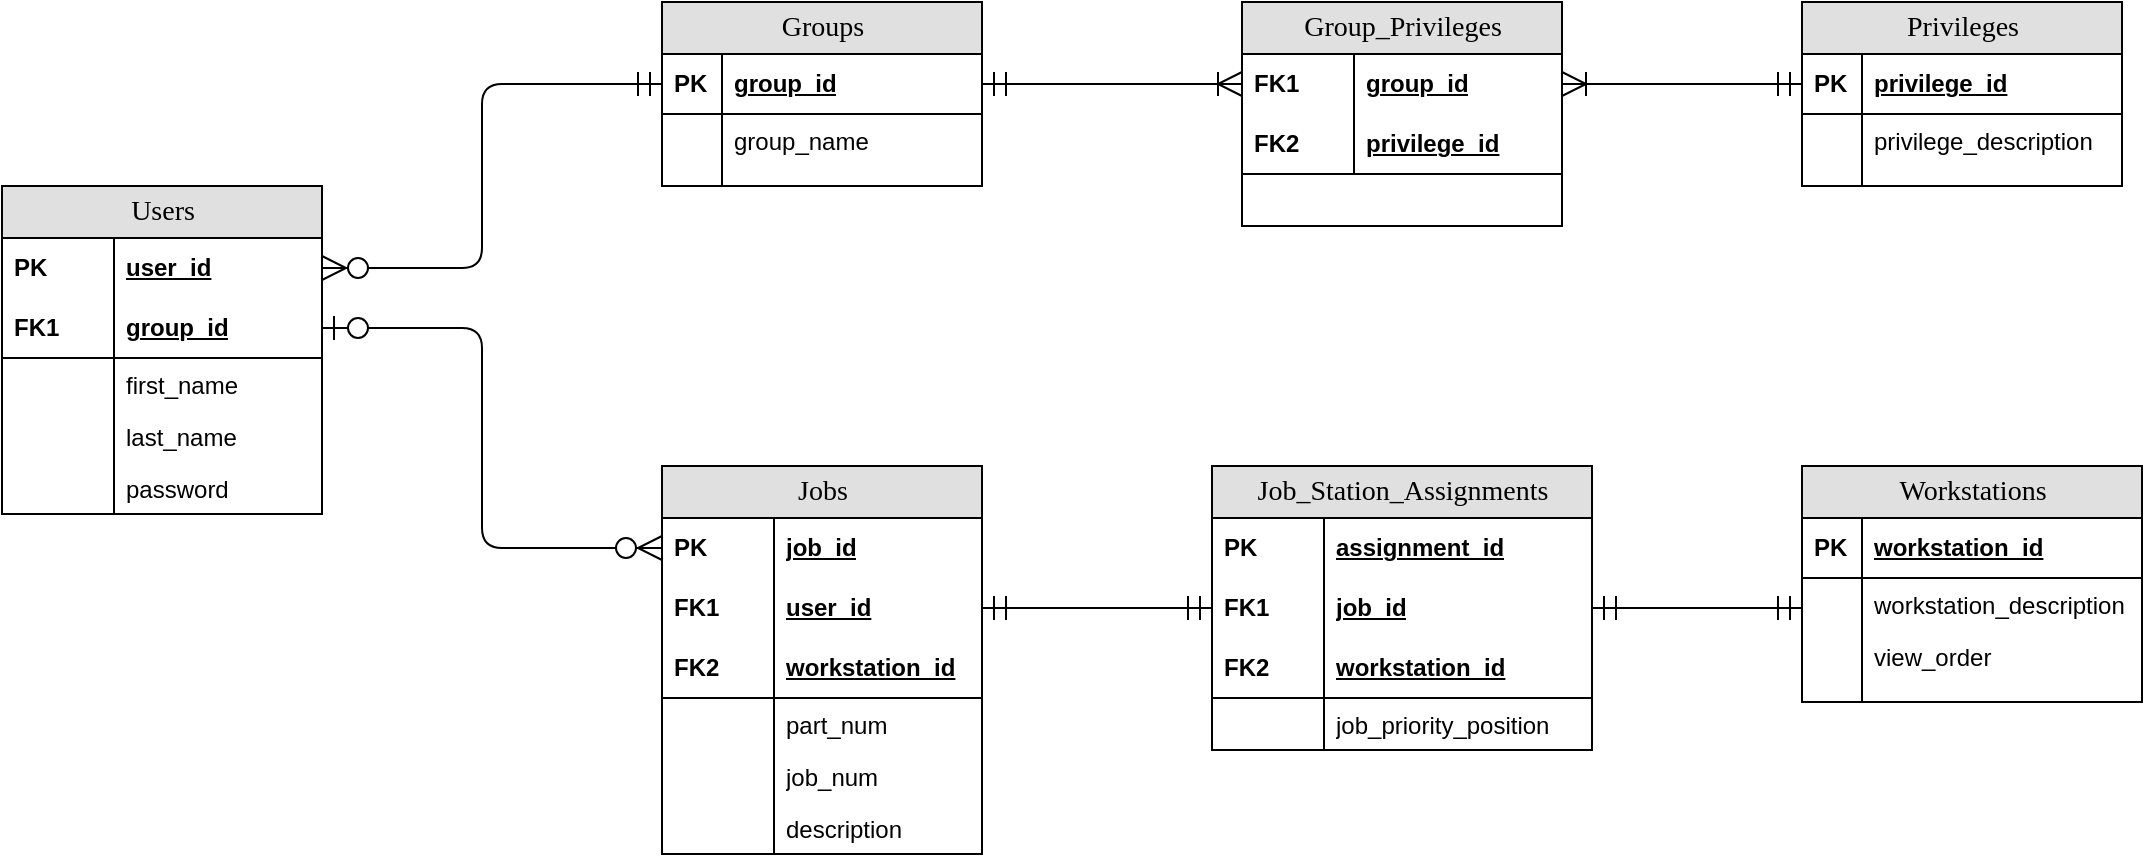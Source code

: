 <mxfile version="14.6.0" type="device"><diagram name="Page-1" id="e56a1550-8fbb-45ad-956c-1786394a9013"><mxGraphModel dx="2031" dy="1089" grid="1" gridSize="10" guides="1" tooltips="1" connect="1" arrows="1" fold="1" page="1" pageScale="1" pageWidth="1100" pageHeight="850" background="none" math="0" shadow="0"><root><mxCell id="0"/><mxCell id="1" parent="0"/><mxCell id="BAYoKluvM_x1t9eeM57r-33" value="Users" style="swimlane;html=1;fontStyle=0;childLayout=stackLayout;horizontal=1;startSize=26;fillColor=#e0e0e0;horizontalStack=0;resizeParent=1;resizeLast=0;collapsible=1;marginBottom=0;swimlaneFillColor=#ffffff;align=center;rounded=0;shadow=0;comic=0;labelBackgroundColor=none;strokeWidth=1;fontFamily=Verdana;fontSize=14" vertex="1" parent="1"><mxGeometry x="15" y="312" width="160" height="164" as="geometry"><mxRectangle x="250" y="710" width="70" height="26" as="alternateBounds"/></mxGeometry></mxCell><mxCell id="BAYoKluvM_x1t9eeM57r-34" value="user_id" style="shape=partialRectangle;top=0;left=0;right=0;bottom=0;html=1;align=left;verticalAlign=middle;fillColor=none;spacingLeft=60;spacingRight=4;whiteSpace=wrap;overflow=hidden;rotatable=0;points=[[0,0.5],[1,0.5]];portConstraint=eastwest;dropTarget=0;fontStyle=5;" vertex="1" parent="BAYoKluvM_x1t9eeM57r-33"><mxGeometry y="26" width="160" height="30" as="geometry"/></mxCell><mxCell id="BAYoKluvM_x1t9eeM57r-35" value="PK" style="shape=partialRectangle;fontStyle=1;top=0;left=0;bottom=0;html=1;fillColor=none;align=left;verticalAlign=middle;spacingLeft=4;spacingRight=4;whiteSpace=wrap;overflow=hidden;rotatable=0;points=[];portConstraint=eastwest;part=1;" vertex="1" connectable="0" parent="BAYoKluvM_x1t9eeM57r-34"><mxGeometry width="56" height="30" as="geometry"/></mxCell><mxCell id="BAYoKluvM_x1t9eeM57r-36" value="group_id" style="shape=partialRectangle;top=0;left=0;right=0;bottom=1;html=1;align=left;verticalAlign=middle;fillColor=none;spacingLeft=60;spacingRight=4;whiteSpace=wrap;overflow=hidden;rotatable=0;points=[[0,0.5],[1,0.5]];portConstraint=eastwest;dropTarget=0;fontStyle=5;" vertex="1" parent="BAYoKluvM_x1t9eeM57r-33"><mxGeometry y="56" width="160" height="30" as="geometry"/></mxCell><mxCell id="BAYoKluvM_x1t9eeM57r-37" value="FK1" style="shape=partialRectangle;fontStyle=1;top=0;left=0;bottom=0;html=1;fillColor=none;align=left;verticalAlign=middle;spacingLeft=4;spacingRight=4;whiteSpace=wrap;overflow=hidden;rotatable=0;points=[];portConstraint=eastwest;part=1;" vertex="1" connectable="0" parent="BAYoKluvM_x1t9eeM57r-36"><mxGeometry width="56" height="30" as="geometry"/></mxCell><mxCell id="BAYoKluvM_x1t9eeM57r-38" value="first_name&lt;br&gt;" style="shape=partialRectangle;top=0;left=0;right=0;bottom=0;html=1;align=left;verticalAlign=top;fillColor=none;spacingLeft=60;spacingRight=4;whiteSpace=wrap;overflow=hidden;rotatable=0;points=[[0,0.5],[1,0.5]];portConstraint=eastwest;dropTarget=0;" vertex="1" parent="BAYoKluvM_x1t9eeM57r-33"><mxGeometry y="86" width="160" height="26" as="geometry"/></mxCell><mxCell id="BAYoKluvM_x1t9eeM57r-39" value="" style="shape=partialRectangle;top=0;left=0;bottom=0;html=1;fillColor=none;align=left;verticalAlign=top;spacingLeft=4;spacingRight=4;whiteSpace=wrap;overflow=hidden;rotatable=0;points=[];portConstraint=eastwest;part=1;" vertex="1" connectable="0" parent="BAYoKluvM_x1t9eeM57r-38"><mxGeometry width="56" height="26" as="geometry"/></mxCell><mxCell id="BAYoKluvM_x1t9eeM57r-40" value="last_name" style="shape=partialRectangle;top=0;left=0;right=0;bottom=0;html=1;align=left;verticalAlign=top;fillColor=none;spacingLeft=60;spacingRight=4;whiteSpace=wrap;overflow=hidden;rotatable=0;points=[[0,0.5],[1,0.5]];portConstraint=eastwest;dropTarget=0;" vertex="1" parent="BAYoKluvM_x1t9eeM57r-33"><mxGeometry y="112" width="160" height="26" as="geometry"/></mxCell><mxCell id="BAYoKluvM_x1t9eeM57r-41" value="" style="shape=partialRectangle;top=0;left=0;bottom=0;html=1;fillColor=none;align=left;verticalAlign=top;spacingLeft=4;spacingRight=4;whiteSpace=wrap;overflow=hidden;rotatable=0;points=[];portConstraint=eastwest;part=1;" vertex="1" connectable="0" parent="BAYoKluvM_x1t9eeM57r-40"><mxGeometry width="56" height="26" as="geometry"/></mxCell><mxCell id="BAYoKluvM_x1t9eeM57r-42" value="password" style="shape=partialRectangle;top=0;left=0;right=0;bottom=0;html=1;align=left;verticalAlign=top;fillColor=none;spacingLeft=60;spacingRight=4;whiteSpace=wrap;overflow=hidden;rotatable=0;points=[[0,0.5],[1,0.5]];portConstraint=eastwest;dropTarget=0;" vertex="1" parent="BAYoKluvM_x1t9eeM57r-33"><mxGeometry y="138" width="160" height="26" as="geometry"/></mxCell><mxCell id="BAYoKluvM_x1t9eeM57r-43" value="" style="shape=partialRectangle;top=0;left=0;bottom=0;html=1;fillColor=none;align=left;verticalAlign=top;spacingLeft=4;spacingRight=4;whiteSpace=wrap;overflow=hidden;rotatable=0;points=[];portConstraint=eastwest;part=1;" vertex="1" connectable="0" parent="BAYoKluvM_x1t9eeM57r-42"><mxGeometry width="56" height="26" as="geometry"/></mxCell><mxCell id="BAYoKluvM_x1t9eeM57r-44" value="Groups" style="swimlane;html=1;fontStyle=0;childLayout=stackLayout;horizontal=1;startSize=26;fillColor=#e0e0e0;horizontalStack=0;resizeParent=1;resizeLast=0;collapsible=1;marginBottom=0;swimlaneFillColor=#ffffff;align=center;rounded=0;shadow=0;comic=0;labelBackgroundColor=none;strokeWidth=1;fontFamily=Verdana;fontSize=14" vertex="1" parent="1"><mxGeometry x="345" y="220" width="160" height="92" as="geometry"><mxRectangle x="30" y="358" width="70" height="26" as="alternateBounds"/></mxGeometry></mxCell><mxCell id="BAYoKluvM_x1t9eeM57r-45" value="group_id" style="shape=partialRectangle;top=0;left=0;right=0;bottom=1;html=1;align=left;verticalAlign=middle;fillColor=none;spacingLeft=34;spacingRight=4;whiteSpace=wrap;overflow=hidden;rotatable=0;points=[[0,0.5],[1,0.5]];portConstraint=eastwest;dropTarget=0;fontStyle=5;" vertex="1" parent="BAYoKluvM_x1t9eeM57r-44"><mxGeometry y="26" width="160" height="30" as="geometry"/></mxCell><mxCell id="BAYoKluvM_x1t9eeM57r-46" value="&lt;b&gt;PK&lt;/b&gt;" style="shape=partialRectangle;top=0;left=0;bottom=0;html=1;fillColor=none;align=left;verticalAlign=middle;spacingLeft=4;spacingRight=4;whiteSpace=wrap;overflow=hidden;rotatable=0;points=[];portConstraint=eastwest;part=1;" vertex="1" connectable="0" parent="BAYoKluvM_x1t9eeM57r-45"><mxGeometry width="30" height="30" as="geometry"/></mxCell><mxCell id="BAYoKluvM_x1t9eeM57r-47" value="group_name" style="shape=partialRectangle;top=0;left=0;right=0;bottom=0;html=1;align=left;verticalAlign=top;fillColor=none;spacingLeft=34;spacingRight=4;whiteSpace=wrap;overflow=hidden;rotatable=0;points=[[0,0.5],[1,0.5]];portConstraint=eastwest;dropTarget=0;" vertex="1" parent="BAYoKluvM_x1t9eeM57r-44"><mxGeometry y="56" width="160" height="26" as="geometry"/></mxCell><mxCell id="BAYoKluvM_x1t9eeM57r-48" value="" style="shape=partialRectangle;top=0;left=0;bottom=0;html=1;fillColor=none;align=left;verticalAlign=top;spacingLeft=4;spacingRight=4;whiteSpace=wrap;overflow=hidden;rotatable=0;points=[];portConstraint=eastwest;part=1;" vertex="1" connectable="0" parent="BAYoKluvM_x1t9eeM57r-47"><mxGeometry width="30" height="26" as="geometry"/></mxCell><mxCell id="BAYoKluvM_x1t9eeM57r-53" value="" style="shape=partialRectangle;top=0;left=0;right=0;bottom=0;html=1;align=left;verticalAlign=top;fillColor=none;spacingLeft=34;spacingRight=4;whiteSpace=wrap;overflow=hidden;rotatable=0;points=[[0,0.5],[1,0.5]];portConstraint=eastwest;dropTarget=0;" vertex="1" parent="BAYoKluvM_x1t9eeM57r-44"><mxGeometry y="82" width="160" height="10" as="geometry"/></mxCell><mxCell id="BAYoKluvM_x1t9eeM57r-54" value="" style="shape=partialRectangle;top=0;left=0;bottom=0;html=1;fillColor=none;align=left;verticalAlign=top;spacingLeft=4;spacingRight=4;whiteSpace=wrap;overflow=hidden;rotatable=0;points=[];portConstraint=eastwest;part=1;" vertex="1" connectable="0" parent="BAYoKluvM_x1t9eeM57r-53"><mxGeometry width="30" height="10" as="geometry"/></mxCell><mxCell id="BAYoKluvM_x1t9eeM57r-55" value="Privileges" style="swimlane;html=1;fontStyle=0;childLayout=stackLayout;horizontal=1;startSize=26;fillColor=#e0e0e0;horizontalStack=0;resizeParent=1;resizeLast=0;collapsible=1;marginBottom=0;swimlaneFillColor=#ffffff;align=center;rounded=0;shadow=0;comic=0;labelBackgroundColor=none;strokeWidth=1;fontFamily=Verdana;fontSize=14" vertex="1" parent="1"><mxGeometry x="915" y="220" width="160" height="92" as="geometry"><mxRectangle x="30" y="358" width="70" height="26" as="alternateBounds"/></mxGeometry></mxCell><mxCell id="BAYoKluvM_x1t9eeM57r-56" value="privilege_id" style="shape=partialRectangle;top=0;left=0;right=0;bottom=1;html=1;align=left;verticalAlign=middle;fillColor=none;spacingLeft=34;spacingRight=4;whiteSpace=wrap;overflow=hidden;rotatable=0;points=[[0,0.5],[1,0.5]];portConstraint=eastwest;dropTarget=0;fontStyle=5;" vertex="1" parent="BAYoKluvM_x1t9eeM57r-55"><mxGeometry y="26" width="160" height="30" as="geometry"/></mxCell><mxCell id="BAYoKluvM_x1t9eeM57r-57" value="&lt;b&gt;PK&lt;/b&gt;" style="shape=partialRectangle;top=0;left=0;bottom=0;html=1;fillColor=none;align=left;verticalAlign=middle;spacingLeft=4;spacingRight=4;whiteSpace=wrap;overflow=hidden;rotatable=0;points=[];portConstraint=eastwest;part=1;" vertex="1" connectable="0" parent="BAYoKluvM_x1t9eeM57r-56"><mxGeometry width="30" height="30" as="geometry"/></mxCell><mxCell id="BAYoKluvM_x1t9eeM57r-58" value="privilege_description" style="shape=partialRectangle;top=0;left=0;right=0;bottom=0;html=1;align=left;verticalAlign=top;fillColor=none;spacingLeft=34;spacingRight=4;whiteSpace=wrap;overflow=hidden;rotatable=0;points=[[0,0.5],[1,0.5]];portConstraint=eastwest;dropTarget=0;" vertex="1" parent="BAYoKluvM_x1t9eeM57r-55"><mxGeometry y="56" width="160" height="26" as="geometry"/></mxCell><mxCell id="BAYoKluvM_x1t9eeM57r-59" value="" style="shape=partialRectangle;top=0;left=0;bottom=0;html=1;fillColor=none;align=left;verticalAlign=top;spacingLeft=4;spacingRight=4;whiteSpace=wrap;overflow=hidden;rotatable=0;points=[];portConstraint=eastwest;part=1;" vertex="1" connectable="0" parent="BAYoKluvM_x1t9eeM57r-58"><mxGeometry width="30" height="26" as="geometry"/></mxCell><mxCell id="BAYoKluvM_x1t9eeM57r-60" value="" style="shape=partialRectangle;top=0;left=0;right=0;bottom=0;html=1;align=left;verticalAlign=top;fillColor=none;spacingLeft=34;spacingRight=4;whiteSpace=wrap;overflow=hidden;rotatable=0;points=[[0,0.5],[1,0.5]];portConstraint=eastwest;dropTarget=0;" vertex="1" parent="BAYoKluvM_x1t9eeM57r-55"><mxGeometry y="82" width="160" height="10" as="geometry"/></mxCell><mxCell id="BAYoKluvM_x1t9eeM57r-61" value="" style="shape=partialRectangle;top=0;left=0;bottom=0;html=1;fillColor=none;align=left;verticalAlign=top;spacingLeft=4;spacingRight=4;whiteSpace=wrap;overflow=hidden;rotatable=0;points=[];portConstraint=eastwest;part=1;" vertex="1" connectable="0" parent="BAYoKluvM_x1t9eeM57r-60"><mxGeometry width="30" height="10" as="geometry"/></mxCell><mxCell id="BAYoKluvM_x1t9eeM57r-73" value="Group_Privileges" style="swimlane;html=1;fontStyle=0;childLayout=stackLayout;horizontal=1;startSize=26;fillColor=#e0e0e0;horizontalStack=0;resizeParent=1;resizeLast=0;collapsible=1;marginBottom=0;swimlaneFillColor=#ffffff;align=center;rounded=0;shadow=0;comic=0;labelBackgroundColor=none;strokeWidth=1;fontFamily=Verdana;fontSize=14" vertex="1" parent="1"><mxGeometry x="635" y="220" width="160" height="112" as="geometry"><mxRectangle x="670" y="800" width="150" height="26" as="alternateBounds"/></mxGeometry></mxCell><mxCell id="BAYoKluvM_x1t9eeM57r-74" value="group_id" style="shape=partialRectangle;top=0;left=0;right=0;bottom=0;html=1;align=left;verticalAlign=middle;fillColor=none;spacingLeft=60;spacingRight=4;whiteSpace=wrap;overflow=hidden;rotatable=0;points=[[0,0.5],[1,0.5]];portConstraint=eastwest;dropTarget=0;fontStyle=5;" vertex="1" parent="BAYoKluvM_x1t9eeM57r-73"><mxGeometry y="26" width="160" height="30" as="geometry"/></mxCell><mxCell id="BAYoKluvM_x1t9eeM57r-75" value="FK1" style="shape=partialRectangle;fontStyle=1;top=0;left=0;bottom=0;html=1;fillColor=none;align=left;verticalAlign=middle;spacingLeft=4;spacingRight=4;whiteSpace=wrap;overflow=hidden;rotatable=0;points=[];portConstraint=eastwest;part=1;" vertex="1" connectable="0" parent="BAYoKluvM_x1t9eeM57r-74"><mxGeometry width="56" height="30" as="geometry"/></mxCell><mxCell id="BAYoKluvM_x1t9eeM57r-76" value="privilege_id" style="shape=partialRectangle;top=0;left=0;right=0;bottom=1;html=1;align=left;verticalAlign=middle;fillColor=none;spacingLeft=60;spacingRight=4;whiteSpace=wrap;overflow=hidden;rotatable=0;points=[[0,0.5],[1,0.5]];portConstraint=eastwest;dropTarget=0;fontStyle=5;" vertex="1" parent="BAYoKluvM_x1t9eeM57r-73"><mxGeometry y="56" width="160" height="30" as="geometry"/></mxCell><mxCell id="BAYoKluvM_x1t9eeM57r-77" value="FK2" style="shape=partialRectangle;fontStyle=1;top=0;left=0;bottom=0;html=1;fillColor=none;align=left;verticalAlign=middle;spacingLeft=4;spacingRight=4;whiteSpace=wrap;overflow=hidden;rotatable=0;points=[];portConstraint=eastwest;part=1;" vertex="1" connectable="0" parent="BAYoKluvM_x1t9eeM57r-76"><mxGeometry width="56" height="30" as="geometry"/></mxCell><mxCell id="BAYoKluvM_x1t9eeM57r-80" style="edgeStyle=orthogonalEdgeStyle;orthogonalLoop=1;jettySize=auto;html=1;exitX=1;exitY=0.5;exitDx=0;exitDy=0;entryX=0;entryY=0.5;entryDx=0;entryDy=0;rounded=1;startArrow=ERzeroToMany;startFill=1;startSize=10;endSize=10;endArrow=ERmandOne;endFill=0;" edge="1" parent="1" source="BAYoKluvM_x1t9eeM57r-34" target="BAYoKluvM_x1t9eeM57r-45"><mxGeometry relative="1" as="geometry"><Array as="points"><mxPoint x="255" y="353"/><mxPoint x="255" y="261"/></Array></mxGeometry></mxCell><mxCell id="BAYoKluvM_x1t9eeM57r-81" style="edgeStyle=orthogonalEdgeStyle;rounded=1;orthogonalLoop=1;jettySize=auto;html=1;exitX=1;exitY=0.5;exitDx=0;exitDy=0;startArrow=ERmandOne;startFill=0;endArrow=ERoneToMany;endFill=0;startSize=10;endSize=10;" edge="1" parent="1" source="BAYoKluvM_x1t9eeM57r-45" target="BAYoKluvM_x1t9eeM57r-74"><mxGeometry relative="1" as="geometry"/></mxCell><mxCell id="BAYoKluvM_x1t9eeM57r-82" style="edgeStyle=orthogonalEdgeStyle;rounded=1;orthogonalLoop=1;jettySize=auto;html=1;exitX=1;exitY=0.5;exitDx=0;exitDy=0;entryX=0;entryY=0.5;entryDx=0;entryDy=0;startArrow=ERoneToMany;startFill=0;endArrow=ERmandOne;endFill=0;startSize=10;endSize=10;" edge="1" parent="1" source="BAYoKluvM_x1t9eeM57r-74" target="BAYoKluvM_x1t9eeM57r-56"><mxGeometry relative="1" as="geometry"/></mxCell><mxCell id="BAYoKluvM_x1t9eeM57r-83" value="Jobs" style="swimlane;html=1;fontStyle=0;childLayout=stackLayout;horizontal=1;startSize=26;fillColor=#e0e0e0;horizontalStack=0;resizeParent=1;resizeLast=0;collapsible=1;marginBottom=0;swimlaneFillColor=#ffffff;align=center;rounded=0;shadow=0;comic=0;labelBackgroundColor=none;strokeWidth=1;fontFamily=Verdana;fontSize=14" vertex="1" parent="1"><mxGeometry x="345" y="452" width="160" height="194" as="geometry"><mxRectangle x="250" y="710" width="70" height="26" as="alternateBounds"/></mxGeometry></mxCell><mxCell id="BAYoKluvM_x1t9eeM57r-84" value="job_id" style="shape=partialRectangle;top=0;left=0;right=0;bottom=0;html=1;align=left;verticalAlign=middle;fillColor=none;spacingLeft=60;spacingRight=4;whiteSpace=wrap;overflow=hidden;rotatable=0;points=[[0,0.5],[1,0.5]];portConstraint=eastwest;dropTarget=0;fontStyle=5;" vertex="1" parent="BAYoKluvM_x1t9eeM57r-83"><mxGeometry y="26" width="160" height="30" as="geometry"/></mxCell><mxCell id="BAYoKluvM_x1t9eeM57r-85" value="PK" style="shape=partialRectangle;fontStyle=1;top=0;left=0;bottom=0;html=1;fillColor=none;align=left;verticalAlign=middle;spacingLeft=4;spacingRight=4;whiteSpace=wrap;overflow=hidden;rotatable=0;points=[];portConstraint=eastwest;part=1;" vertex="1" connectable="0" parent="BAYoKluvM_x1t9eeM57r-84"><mxGeometry width="56" height="30" as="geometry"/></mxCell><mxCell id="BAYoKluvM_x1t9eeM57r-86" value="user_id" style="shape=partialRectangle;top=0;left=0;right=0;bottom=1;html=1;align=left;verticalAlign=middle;fillColor=none;spacingLeft=60;spacingRight=4;whiteSpace=wrap;overflow=hidden;rotatable=0;points=[[0,0.5],[1,0.5]];portConstraint=eastwest;dropTarget=0;fontStyle=5;strokeColor=none;" vertex="1" parent="BAYoKluvM_x1t9eeM57r-83"><mxGeometry y="56" width="160" height="30" as="geometry"/></mxCell><mxCell id="BAYoKluvM_x1t9eeM57r-87" value="FK1" style="shape=partialRectangle;fontStyle=1;top=0;left=0;bottom=0;html=1;fillColor=none;align=left;verticalAlign=middle;spacingLeft=4;spacingRight=4;whiteSpace=wrap;overflow=hidden;rotatable=0;points=[];portConstraint=eastwest;part=1;" vertex="1" connectable="0" parent="BAYoKluvM_x1t9eeM57r-86"><mxGeometry width="56" height="30" as="geometry"/></mxCell><mxCell id="BAYoKluvM_x1t9eeM57r-94" value="workstation_id" style="shape=partialRectangle;top=0;left=0;right=0;bottom=1;html=1;align=left;verticalAlign=middle;fillColor=none;spacingLeft=60;spacingRight=4;whiteSpace=wrap;overflow=hidden;rotatable=0;points=[[0,0.5],[1,0.5]];portConstraint=eastwest;dropTarget=0;fontStyle=5;" vertex="1" parent="BAYoKluvM_x1t9eeM57r-83"><mxGeometry y="86" width="160" height="30" as="geometry"/></mxCell><mxCell id="BAYoKluvM_x1t9eeM57r-95" value="FK2" style="shape=partialRectangle;fontStyle=1;top=0;left=0;bottom=0;html=1;fillColor=none;align=left;verticalAlign=middle;spacingLeft=4;spacingRight=4;whiteSpace=wrap;overflow=hidden;rotatable=0;points=[];portConstraint=eastwest;part=1;" vertex="1" connectable="0" parent="BAYoKluvM_x1t9eeM57r-94"><mxGeometry width="56" height="30" as="geometry"/></mxCell><mxCell id="BAYoKluvM_x1t9eeM57r-88" value="part_num" style="shape=partialRectangle;top=0;left=0;right=0;bottom=0;html=1;align=left;verticalAlign=top;fillColor=none;spacingLeft=60;spacingRight=4;whiteSpace=wrap;overflow=hidden;rotatable=0;points=[[0,0.5],[1,0.5]];portConstraint=eastwest;dropTarget=0;" vertex="1" parent="BAYoKluvM_x1t9eeM57r-83"><mxGeometry y="116" width="160" height="26" as="geometry"/></mxCell><mxCell id="BAYoKluvM_x1t9eeM57r-89" value="" style="shape=partialRectangle;top=0;left=0;bottom=0;html=1;fillColor=none;align=left;verticalAlign=top;spacingLeft=4;spacingRight=4;whiteSpace=wrap;overflow=hidden;rotatable=0;points=[];portConstraint=eastwest;part=1;" vertex="1" connectable="0" parent="BAYoKluvM_x1t9eeM57r-88"><mxGeometry width="56" height="26" as="geometry"/></mxCell><mxCell id="BAYoKluvM_x1t9eeM57r-90" value="job_num" style="shape=partialRectangle;top=0;left=0;right=0;bottom=0;html=1;align=left;verticalAlign=top;fillColor=none;spacingLeft=60;spacingRight=4;whiteSpace=wrap;overflow=hidden;rotatable=0;points=[[0,0.5],[1,0.5]];portConstraint=eastwest;dropTarget=0;" vertex="1" parent="BAYoKluvM_x1t9eeM57r-83"><mxGeometry y="142" width="160" height="26" as="geometry"/></mxCell><mxCell id="BAYoKluvM_x1t9eeM57r-91" value="" style="shape=partialRectangle;top=0;left=0;bottom=0;html=1;fillColor=none;align=left;verticalAlign=top;spacingLeft=4;spacingRight=4;whiteSpace=wrap;overflow=hidden;rotatable=0;points=[];portConstraint=eastwest;part=1;" vertex="1" connectable="0" parent="BAYoKluvM_x1t9eeM57r-90"><mxGeometry width="56" height="26" as="geometry"/></mxCell><mxCell id="BAYoKluvM_x1t9eeM57r-92" value="description" style="shape=partialRectangle;top=0;left=0;right=0;bottom=0;html=1;align=left;verticalAlign=top;fillColor=none;spacingLeft=60;spacingRight=4;whiteSpace=wrap;overflow=hidden;rotatable=0;points=[[0,0.5],[1,0.5]];portConstraint=eastwest;dropTarget=0;" vertex="1" parent="BAYoKluvM_x1t9eeM57r-83"><mxGeometry y="168" width="160" height="26" as="geometry"/></mxCell><mxCell id="BAYoKluvM_x1t9eeM57r-93" value="" style="shape=partialRectangle;top=0;left=0;bottom=0;html=1;fillColor=none;align=left;verticalAlign=top;spacingLeft=4;spacingRight=4;whiteSpace=wrap;overflow=hidden;rotatable=0;points=[];portConstraint=eastwest;part=1;" vertex="1" connectable="0" parent="BAYoKluvM_x1t9eeM57r-92"><mxGeometry width="56" height="26" as="geometry"/></mxCell><mxCell id="BAYoKluvM_x1t9eeM57r-96" style="edgeStyle=orthogonalEdgeStyle;rounded=1;orthogonalLoop=1;jettySize=auto;html=1;exitX=1;exitY=0.5;exitDx=0;exitDy=0;entryX=0;entryY=0.5;entryDx=0;entryDy=0;startArrow=ERzeroToOne;startFill=1;endArrow=ERzeroToMany;endFill=1;startSize=10;endSize=10;" edge="1" parent="1" source="BAYoKluvM_x1t9eeM57r-36" target="BAYoKluvM_x1t9eeM57r-84"><mxGeometry relative="1" as="geometry"><Array as="points"><mxPoint x="255" y="383"/><mxPoint x="255" y="493"/></Array></mxGeometry></mxCell><mxCell id="BAYoKluvM_x1t9eeM57r-97" value="Job_Station_Assignments" style="swimlane;html=1;fontStyle=0;childLayout=stackLayout;horizontal=1;startSize=26;fillColor=#e0e0e0;horizontalStack=0;resizeParent=1;resizeLast=0;collapsible=1;marginBottom=0;swimlaneFillColor=#ffffff;align=center;rounded=0;shadow=0;comic=0;labelBackgroundColor=none;strokeWidth=1;fontFamily=Verdana;fontSize=14" vertex="1" parent="1"><mxGeometry x="620" y="452" width="190" height="142" as="geometry"><mxRectangle x="250" y="710" width="70" height="26" as="alternateBounds"/></mxGeometry></mxCell><mxCell id="BAYoKluvM_x1t9eeM57r-98" value="assignment_id" style="shape=partialRectangle;top=0;left=0;right=0;bottom=0;html=1;align=left;verticalAlign=middle;fillColor=none;spacingLeft=60;spacingRight=4;whiteSpace=wrap;overflow=hidden;rotatable=0;points=[[0,0.5],[1,0.5]];portConstraint=eastwest;dropTarget=0;fontStyle=5;" vertex="1" parent="BAYoKluvM_x1t9eeM57r-97"><mxGeometry y="26" width="190" height="30" as="geometry"/></mxCell><mxCell id="BAYoKluvM_x1t9eeM57r-99" value="PK" style="shape=partialRectangle;fontStyle=1;top=0;left=0;bottom=0;html=1;fillColor=none;align=left;verticalAlign=middle;spacingLeft=4;spacingRight=4;whiteSpace=wrap;overflow=hidden;rotatable=0;points=[];portConstraint=eastwest;part=1;" vertex="1" connectable="0" parent="BAYoKluvM_x1t9eeM57r-98"><mxGeometry width="56" height="30" as="geometry"/></mxCell><mxCell id="BAYoKluvM_x1t9eeM57r-100" value="job_id" style="shape=partialRectangle;top=0;left=0;right=0;bottom=1;html=1;align=left;verticalAlign=middle;fillColor=none;spacingLeft=60;spacingRight=4;whiteSpace=wrap;overflow=hidden;rotatable=0;points=[[0,0.5],[1,0.5]];portConstraint=eastwest;dropTarget=0;fontStyle=5;strokeColor=none;" vertex="1" parent="BAYoKluvM_x1t9eeM57r-97"><mxGeometry y="56" width="190" height="30" as="geometry"/></mxCell><mxCell id="BAYoKluvM_x1t9eeM57r-101" value="FK1" style="shape=partialRectangle;fontStyle=1;top=0;left=0;bottom=0;html=1;fillColor=none;align=left;verticalAlign=middle;spacingLeft=4;spacingRight=4;whiteSpace=wrap;overflow=hidden;rotatable=0;points=[];portConstraint=eastwest;part=1;" vertex="1" connectable="0" parent="BAYoKluvM_x1t9eeM57r-100"><mxGeometry width="56" height="30" as="geometry"/></mxCell><mxCell id="BAYoKluvM_x1t9eeM57r-102" value="workstation_id" style="shape=partialRectangle;top=0;left=0;right=0;bottom=1;html=1;align=left;verticalAlign=middle;fillColor=none;spacingLeft=60;spacingRight=4;whiteSpace=wrap;overflow=hidden;rotatable=0;points=[[0,0.5],[1,0.5]];portConstraint=eastwest;dropTarget=0;fontStyle=5;" vertex="1" parent="BAYoKluvM_x1t9eeM57r-97"><mxGeometry y="86" width="190" height="30" as="geometry"/></mxCell><mxCell id="BAYoKluvM_x1t9eeM57r-103" value="FK2" style="shape=partialRectangle;fontStyle=1;top=0;left=0;bottom=0;html=1;fillColor=none;align=left;verticalAlign=middle;spacingLeft=4;spacingRight=4;whiteSpace=wrap;overflow=hidden;rotatable=0;points=[];portConstraint=eastwest;part=1;" vertex="1" connectable="0" parent="BAYoKluvM_x1t9eeM57r-102"><mxGeometry width="56" height="30" as="geometry"/></mxCell><mxCell id="BAYoKluvM_x1t9eeM57r-104" value="job_priority_position" style="shape=partialRectangle;top=0;left=0;right=0;bottom=0;html=1;align=left;verticalAlign=top;fillColor=none;spacingLeft=60;spacingRight=4;whiteSpace=wrap;overflow=hidden;rotatable=0;points=[[0,0.5],[1,0.5]];portConstraint=eastwest;dropTarget=0;" vertex="1" parent="BAYoKluvM_x1t9eeM57r-97"><mxGeometry y="116" width="190" height="26" as="geometry"/></mxCell><mxCell id="BAYoKluvM_x1t9eeM57r-105" value="" style="shape=partialRectangle;top=0;left=0;bottom=0;html=1;fillColor=none;align=left;verticalAlign=top;spacingLeft=4;spacingRight=4;whiteSpace=wrap;overflow=hidden;rotatable=0;points=[];portConstraint=eastwest;part=1;" vertex="1" connectable="0" parent="BAYoKluvM_x1t9eeM57r-104"><mxGeometry width="56" height="26" as="geometry"/></mxCell><mxCell id="BAYoKluvM_x1t9eeM57r-126" style="edgeStyle=orthogonalEdgeStyle;rounded=1;orthogonalLoop=1;jettySize=auto;html=1;exitX=1;exitY=0.5;exitDx=0;exitDy=0;entryX=0;entryY=0.5;entryDx=0;entryDy=0;startArrow=ERmandOne;startFill=0;endArrow=ERmandOne;endFill=0;startSize=10;endSize=10;" edge="1" parent="1" source="BAYoKluvM_x1t9eeM57r-86" target="BAYoKluvM_x1t9eeM57r-100"><mxGeometry relative="1" as="geometry"/></mxCell><mxCell id="BAYoKluvM_x1t9eeM57r-134" value="Workstations" style="swimlane;html=1;fontStyle=0;childLayout=stackLayout;horizontal=1;startSize=26;fillColor=#e0e0e0;horizontalStack=0;resizeParent=1;resizeLast=0;collapsible=1;marginBottom=0;swimlaneFillColor=#ffffff;align=center;rounded=0;shadow=0;comic=0;labelBackgroundColor=none;strokeWidth=1;fontFamily=Verdana;fontSize=14" vertex="1" parent="1"><mxGeometry x="915" y="452" width="170" height="118" as="geometry"/></mxCell><mxCell id="BAYoKluvM_x1t9eeM57r-135" value="workstation_id" style="shape=partialRectangle;top=0;left=0;right=0;bottom=1;html=1;align=left;verticalAlign=middle;fillColor=none;spacingLeft=34;spacingRight=4;whiteSpace=wrap;overflow=hidden;rotatable=0;points=[[0,0.5],[1,0.5]];portConstraint=eastwest;dropTarget=0;fontStyle=5;" vertex="1" parent="BAYoKluvM_x1t9eeM57r-134"><mxGeometry y="26" width="170" height="30" as="geometry"/></mxCell><mxCell id="BAYoKluvM_x1t9eeM57r-136" value="&lt;b&gt;PK&lt;/b&gt;" style="shape=partialRectangle;top=0;left=0;bottom=0;html=1;fillColor=none;align=left;verticalAlign=middle;spacingLeft=4;spacingRight=4;whiteSpace=wrap;overflow=hidden;rotatable=0;points=[];portConstraint=eastwest;part=1;" vertex="1" connectable="0" parent="BAYoKluvM_x1t9eeM57r-135"><mxGeometry width="30" height="30" as="geometry"/></mxCell><mxCell id="BAYoKluvM_x1t9eeM57r-137" value="workstation_description" style="shape=partialRectangle;top=0;left=0;right=0;bottom=0;html=1;align=left;verticalAlign=top;fillColor=none;spacingLeft=34;spacingRight=4;whiteSpace=wrap;overflow=hidden;rotatable=0;points=[[0,0.5],[1,0.5]];portConstraint=eastwest;dropTarget=0;" vertex="1" parent="BAYoKluvM_x1t9eeM57r-134"><mxGeometry y="56" width="170" height="26" as="geometry"/></mxCell><mxCell id="BAYoKluvM_x1t9eeM57r-138" value="" style="shape=partialRectangle;top=0;left=0;bottom=0;html=1;fillColor=none;align=left;verticalAlign=top;spacingLeft=4;spacingRight=4;whiteSpace=wrap;overflow=hidden;rotatable=0;points=[];portConstraint=eastwest;part=1;" vertex="1" connectable="0" parent="BAYoKluvM_x1t9eeM57r-137"><mxGeometry width="30" height="26" as="geometry"/></mxCell><mxCell id="BAYoKluvM_x1t9eeM57r-139" value="view_order" style="shape=partialRectangle;top=0;left=0;right=0;bottom=0;html=1;align=left;verticalAlign=top;fillColor=none;spacingLeft=34;spacingRight=4;whiteSpace=wrap;overflow=hidden;rotatable=0;points=[[0,0.5],[1,0.5]];portConstraint=eastwest;dropTarget=0;" vertex="1" parent="BAYoKluvM_x1t9eeM57r-134"><mxGeometry y="82" width="170" height="26" as="geometry"/></mxCell><mxCell id="BAYoKluvM_x1t9eeM57r-140" value="" style="shape=partialRectangle;top=0;left=0;bottom=0;html=1;fillColor=none;align=left;verticalAlign=top;spacingLeft=4;spacingRight=4;whiteSpace=wrap;overflow=hidden;rotatable=0;points=[];portConstraint=eastwest;part=1;" vertex="1" connectable="0" parent="BAYoKluvM_x1t9eeM57r-139"><mxGeometry width="30" height="26" as="geometry"/></mxCell><mxCell id="BAYoKluvM_x1t9eeM57r-141" value="" style="shape=partialRectangle;top=0;left=0;right=0;bottom=0;html=1;align=left;verticalAlign=top;fillColor=none;spacingLeft=34;spacingRight=4;whiteSpace=wrap;overflow=hidden;rotatable=0;points=[[0,0.5],[1,0.5]];portConstraint=eastwest;dropTarget=0;" vertex="1" parent="BAYoKluvM_x1t9eeM57r-134"><mxGeometry y="108" width="170" height="10" as="geometry"/></mxCell><mxCell id="BAYoKluvM_x1t9eeM57r-142" value="" style="shape=partialRectangle;top=0;left=0;bottom=0;html=1;fillColor=none;align=left;verticalAlign=top;spacingLeft=4;spacingRight=4;whiteSpace=wrap;overflow=hidden;rotatable=0;points=[];portConstraint=eastwest;part=1;" vertex="1" connectable="0" parent="BAYoKluvM_x1t9eeM57r-141"><mxGeometry width="30" height="10" as="geometry"/></mxCell><mxCell id="BAYoKluvM_x1t9eeM57r-161" style="edgeStyle=orthogonalEdgeStyle;rounded=1;orthogonalLoop=1;jettySize=auto;html=1;exitX=1;exitY=0.5;exitDx=0;exitDy=0;startArrow=ERmandOne;startFill=0;endArrow=ERmandOne;endFill=0;startSize=10;endSize=10;" edge="1" parent="1" source="BAYoKluvM_x1t9eeM57r-100"><mxGeometry relative="1" as="geometry"><mxPoint x="915.0" y="523" as="targetPoint"/></mxGeometry></mxCell></root></mxGraphModel></diagram></mxfile>